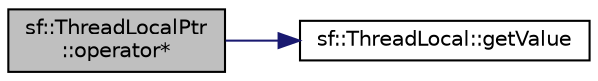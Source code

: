 digraph "sf::ThreadLocalPtr::operator*"
{
  edge [fontname="Helvetica",fontsize="10",labelfontname="Helvetica",labelfontsize="10"];
  node [fontname="Helvetica",fontsize="10",shape=record];
  rankdir="LR";
  Node5 [label="sf::ThreadLocalPtr\l::operator*",height=0.2,width=0.4,color="black", fillcolor="grey75", style="filled", fontcolor="black"];
  Node5 -> Node6 [color="midnightblue",fontsize="10",style="solid",fontname="Helvetica"];
  Node6 [label="sf::ThreadLocal::getValue",height=0.2,width=0.4,color="black", fillcolor="white", style="filled",URL="$classsf_1_1_thread_local.html#ad68823496eb065b4b695c3468fa869bc",tooltip="Retrieve the thread-specific value of the variable. "];
}
